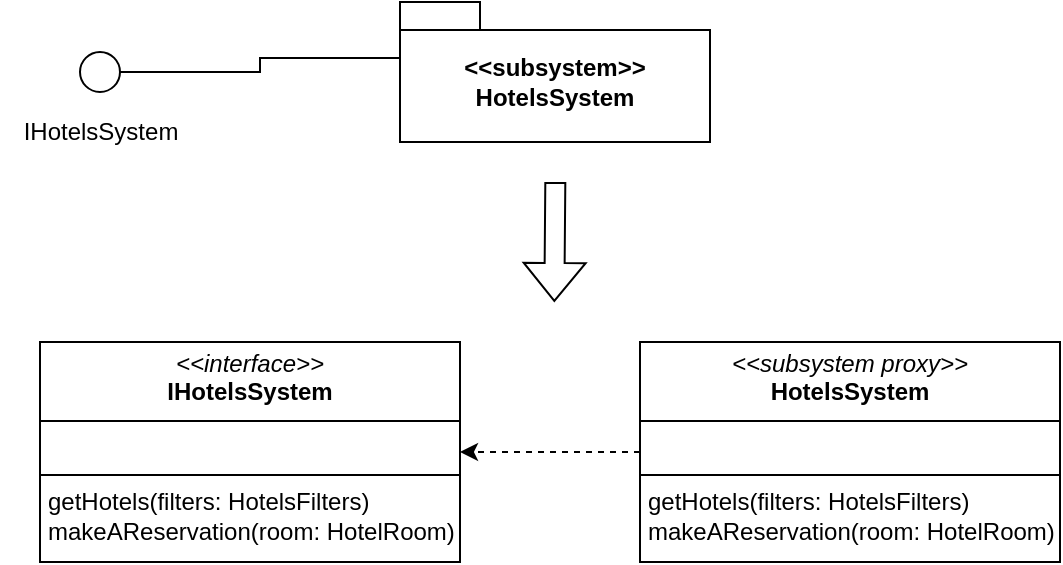 <mxfile version="24.2.2" type="github">
  <diagram name="Page-1" id="D6qR52etg93wty0bgQ5z">
    <mxGraphModel dx="821" dy="426" grid="1" gridSize="10" guides="1" tooltips="1" connect="1" arrows="1" fold="1" page="1" pageScale="1" pageWidth="850" pageHeight="1100" math="0" shadow="0">
      <root>
        <mxCell id="0" />
        <mxCell id="1" parent="0" />
        <mxCell id="ft1MgOF5h3czxkAdZeBW-6" style="edgeStyle=orthogonalEdgeStyle;rounded=0;orthogonalLoop=1;jettySize=auto;html=1;exitX=0;exitY=0;exitDx=0;exitDy=28;exitPerimeter=0;entryX=1;entryY=0.5;entryDx=0;entryDy=0;endArrow=none;endFill=0;" edge="1" parent="1" source="ft1MgOF5h3czxkAdZeBW-1" target="ft1MgOF5h3czxkAdZeBW-5">
          <mxGeometry relative="1" as="geometry" />
        </mxCell>
        <mxCell id="ft1MgOF5h3czxkAdZeBW-1" value="&lt;span id=&quot;selected_text&quot;&gt;&lt;/span&gt;&lt;span id=&quot;selected_text&quot;&gt;&lt;/span&gt;&amp;lt;&amp;lt;subsystem&amp;gt;&amp;gt;&lt;div&gt;HotelsSystem&lt;/div&gt;" style="shape=folder;fontStyle=1;spacingTop=10;tabWidth=40;tabHeight=14;tabPosition=left;html=1;whiteSpace=wrap;" vertex="1" parent="1">
          <mxGeometry x="330" y="30" width="155" height="70" as="geometry" />
        </mxCell>
        <mxCell id="ft1MgOF5h3czxkAdZeBW-3" value="" style="shape=flexArrow;endArrow=classic;html=1;rounded=0;" edge="1" parent="1">
          <mxGeometry width="50" height="50" relative="1" as="geometry">
            <mxPoint x="407.66" y="120" as="sourcePoint" />
            <mxPoint x="407.16" y="180" as="targetPoint" />
          </mxGeometry>
        </mxCell>
        <mxCell id="ft1MgOF5h3czxkAdZeBW-5" value="" style="ellipse;whiteSpace=wrap;html=1;aspect=fixed;" vertex="1" parent="1">
          <mxGeometry x="170" y="55" width="20" height="20" as="geometry" />
        </mxCell>
        <mxCell id="ft1MgOF5h3czxkAdZeBW-7" value="&lt;span id=&quot;selected_text&quot;&gt;&lt;/span&gt;IHotelsSystem" style="text;html=1;align=center;verticalAlign=middle;resizable=0;points=[];autosize=1;strokeColor=none;fillColor=none;" vertex="1" parent="1">
          <mxGeometry x="130" y="80" width="100" height="30" as="geometry" />
        </mxCell>
        <mxCell id="ft1MgOF5h3czxkAdZeBW-8" value="&lt;p style=&quot;margin:0px;margin-top:4px;text-align:center;&quot;&gt;&lt;i&gt;&amp;lt;&amp;lt;&lt;span id=&quot;selected_text&quot;&gt;&lt;/span&gt;interface&amp;gt;&amp;gt;&lt;/i&gt;&lt;span id=&quot;selected_text&quot;&gt;&lt;/span&gt;&lt;br&gt;&lt;b&gt;IHotelsSystem&lt;/b&gt;&lt;/p&gt;&lt;hr size=&quot;1&quot; style=&quot;border-style:solid;&quot;&gt;&lt;p style=&quot;margin:0px;margin-left:4px;&quot;&gt;&lt;br&gt;&lt;/p&gt;&lt;hr size=&quot;1&quot; style=&quot;border-style:solid;&quot;&gt;&lt;p style=&quot;margin:0px;margin-left:4px;&quot;&gt;getHotels(filters: HotelsFilters)&lt;/p&gt;&lt;p style=&quot;margin:0px;margin-left:4px;&quot;&gt;makeAReservation(room: HotelRoom)&lt;/p&gt;" style="verticalAlign=top;align=left;overflow=fill;html=1;whiteSpace=wrap;" vertex="1" parent="1">
          <mxGeometry x="150" y="200" width="210" height="110" as="geometry" />
        </mxCell>
        <mxCell id="ft1MgOF5h3czxkAdZeBW-10" style="edgeStyle=orthogonalEdgeStyle;rounded=0;orthogonalLoop=1;jettySize=auto;html=1;exitX=0;exitY=0.5;exitDx=0;exitDy=0;entryX=1;entryY=0.5;entryDx=0;entryDy=0;dashed=1;" edge="1" parent="1" source="ft1MgOF5h3czxkAdZeBW-9" target="ft1MgOF5h3czxkAdZeBW-8">
          <mxGeometry relative="1" as="geometry" />
        </mxCell>
        <mxCell id="ft1MgOF5h3czxkAdZeBW-9" value="&lt;p style=&quot;margin:0px;margin-top:4px;text-align:center;&quot;&gt;&lt;i&gt;&amp;lt;&amp;lt;&lt;span id=&quot;selected_text&quot;&gt;&lt;/span&gt;&lt;span id=&quot;selected_text&quot;&gt;&lt;/span&gt;subsystem proxy&amp;gt;&amp;gt;&lt;/i&gt;&lt;span id=&quot;selected_text&quot;&gt;&lt;/span&gt;&lt;br&gt;&lt;b&gt;&lt;span id=&quot;selected_text&quot;&gt;&lt;/span&gt;HotelsSystem&lt;/b&gt;&lt;/p&gt;&lt;hr size=&quot;1&quot; style=&quot;border-style:solid;&quot;&gt;&lt;p style=&quot;margin:0px;margin-left:4px;&quot;&gt;&lt;br&gt;&lt;/p&gt;&lt;hr size=&quot;1&quot; style=&quot;border-style:solid;&quot;&gt;&lt;p style=&quot;margin:0px;margin-left:4px;&quot;&gt;getHotels(filters: HotelsFilters)&lt;/p&gt;&lt;p style=&quot;margin:0px;margin-left:4px;&quot;&gt;makeAReservation(room: HotelRoom)&lt;/p&gt;" style="verticalAlign=top;align=left;overflow=fill;html=1;whiteSpace=wrap;" vertex="1" parent="1">
          <mxGeometry x="450" y="200" width="210" height="110" as="geometry" />
        </mxCell>
      </root>
    </mxGraphModel>
  </diagram>
</mxfile>
